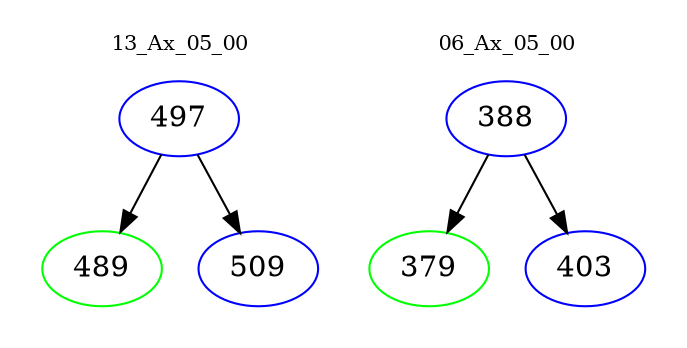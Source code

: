 digraph{
subgraph cluster_0 {
color = white
label = "13_Ax_05_00";
fontsize=10;
T0_497 [label="497", color="blue"]
T0_497 -> T0_489 [color="black"]
T0_489 [label="489", color="green"]
T0_497 -> T0_509 [color="black"]
T0_509 [label="509", color="blue"]
}
subgraph cluster_1 {
color = white
label = "06_Ax_05_00";
fontsize=10;
T1_388 [label="388", color="blue"]
T1_388 -> T1_379 [color="black"]
T1_379 [label="379", color="green"]
T1_388 -> T1_403 [color="black"]
T1_403 [label="403", color="blue"]
}
}
